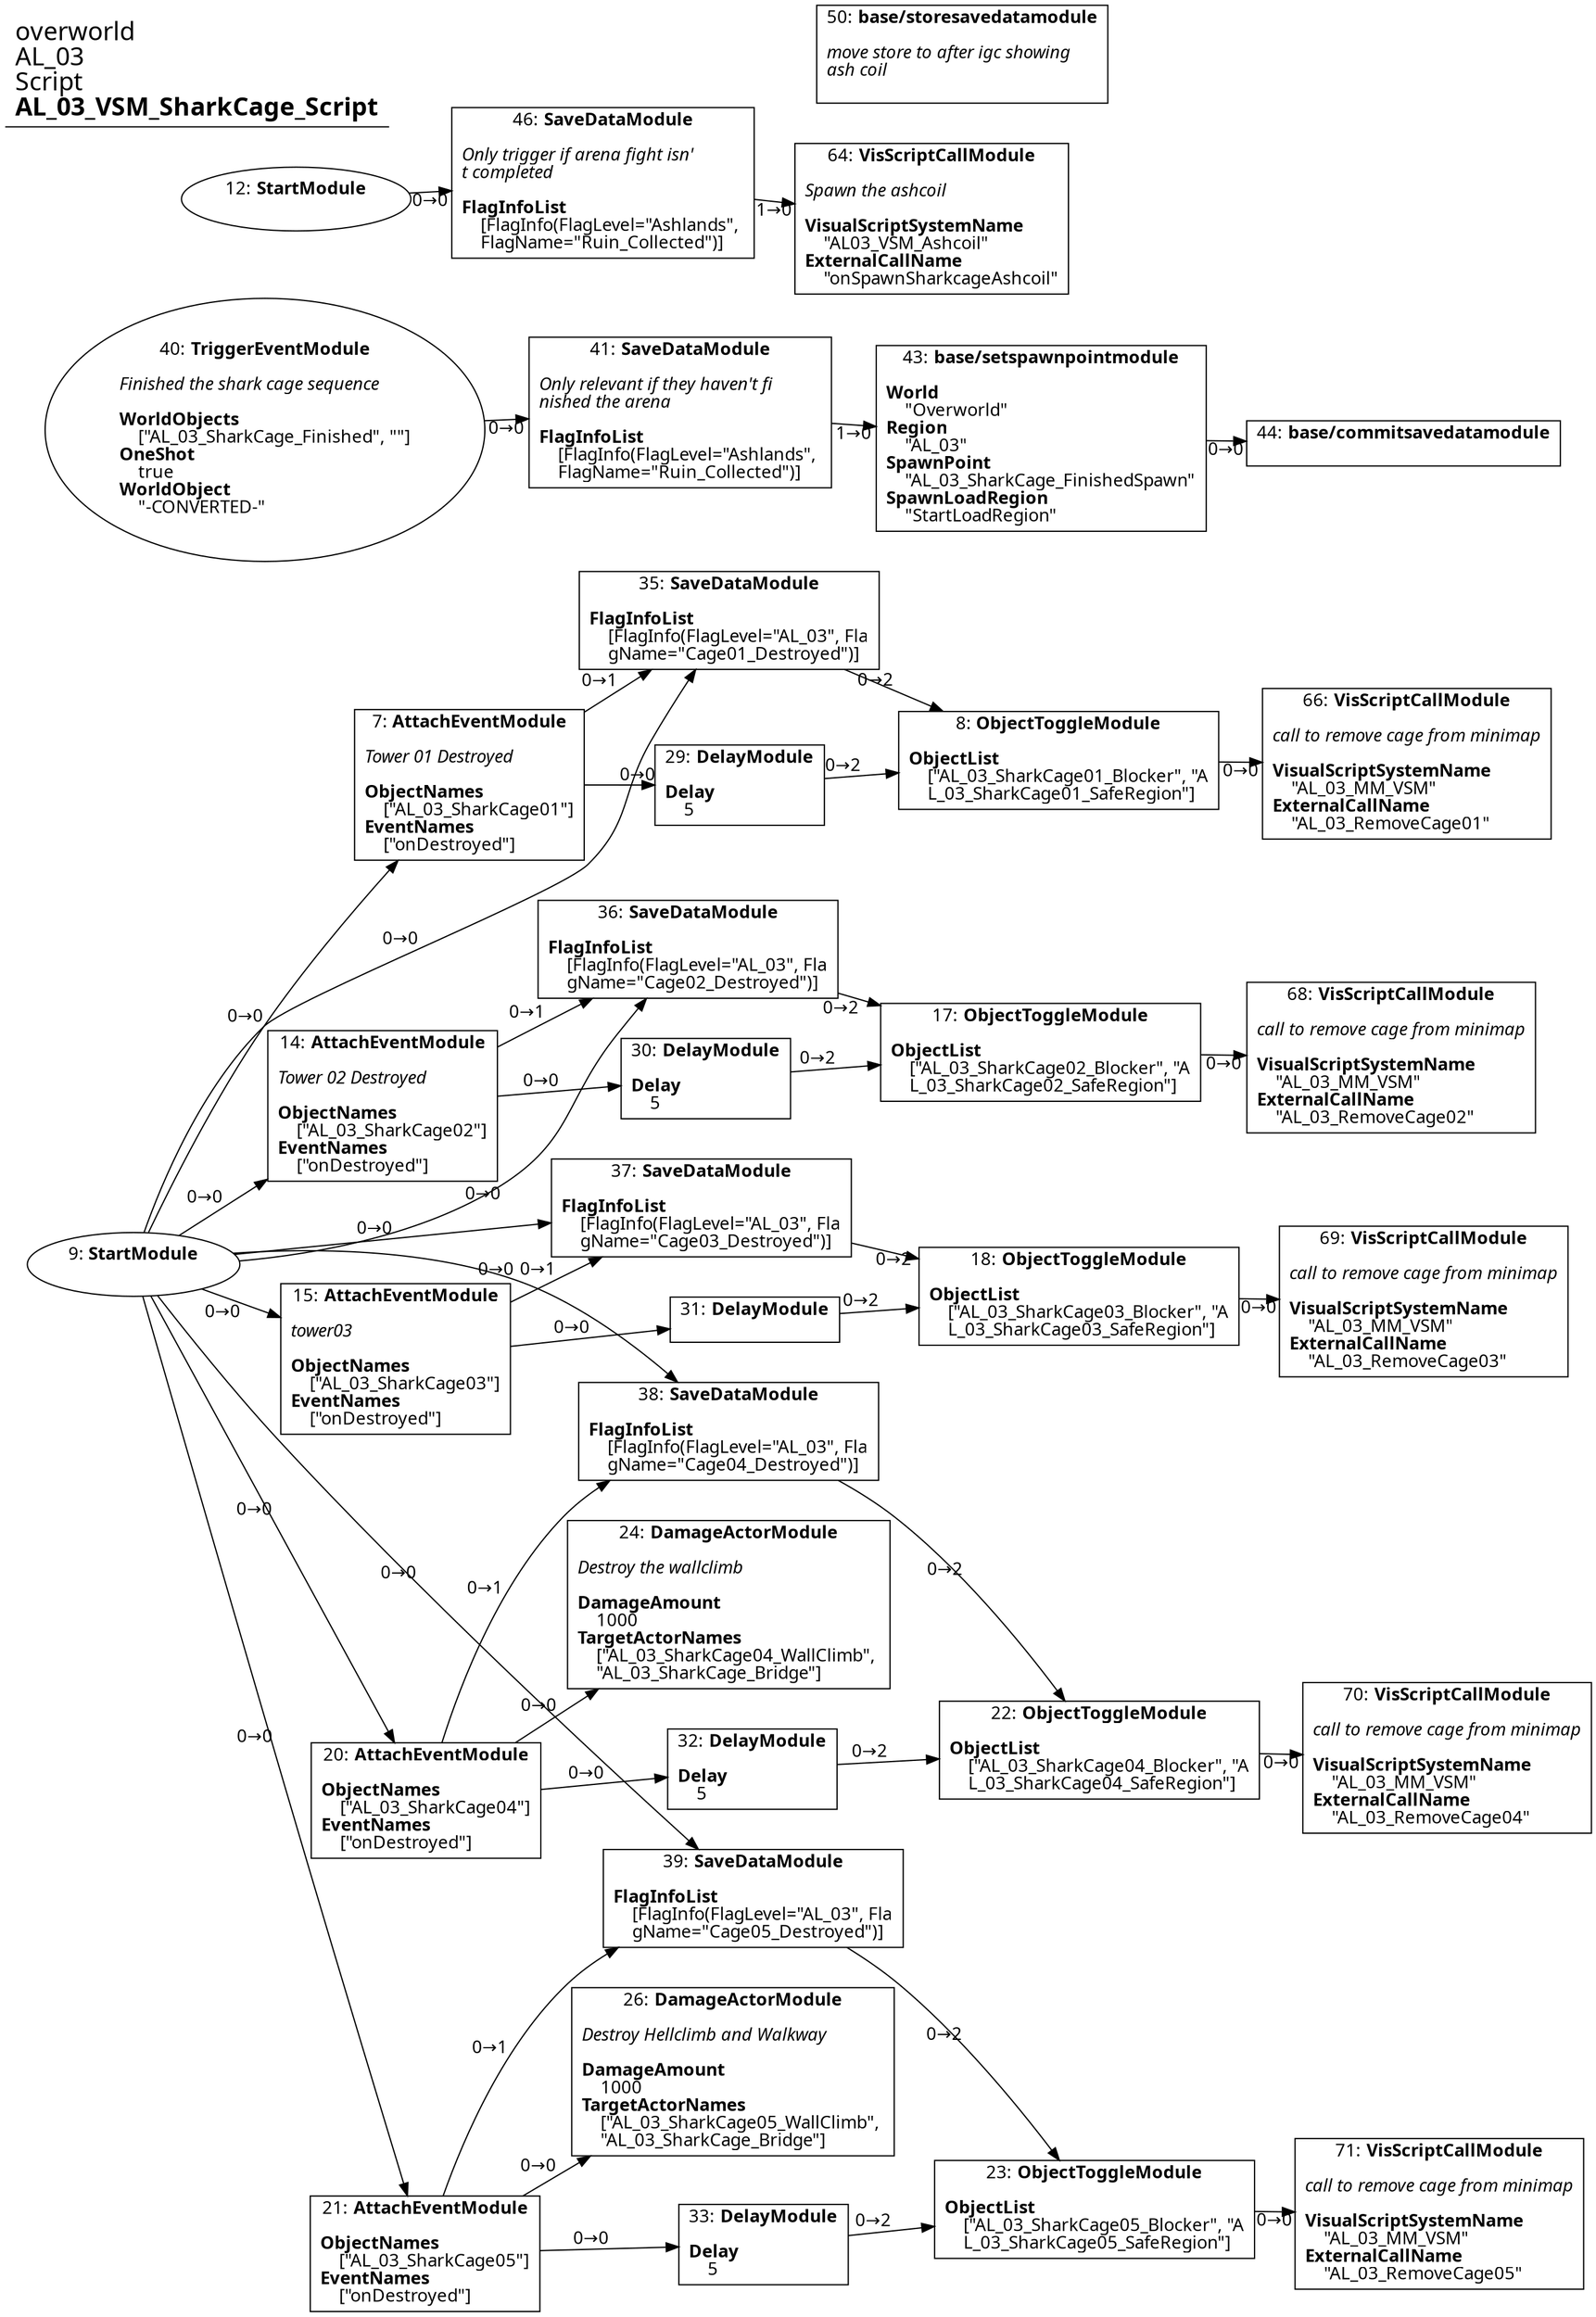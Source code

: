 digraph {
    layout = fdp;
    overlap = prism;
    sep = "+16";
    splines = spline;

    node [ shape = box ];

    graph [ fontname = "Segoe UI" ];
    node [ fontname = "Segoe UI" ];
    edge [ fontname = "Segoe UI" ];

    7 [ label = <7: <b>AttachEventModule</b><br/><br/><i>Tower 01 Destroyed<br align="left"/></i><br align="left"/><b>ObjectNames</b><br align="left"/>    [&quot;AL_03_SharkCage01&quot;]<br align="left"/><b>EventNames</b><br align="left"/>    [&quot;onDestroyed&quot;]<br align="left"/>> ];
    7 [ pos = "-0.08400001,-0.46400002!" ];
    7 -> 29 [ label = "0→0" ];
    7 -> 35 [ label = "0→1" ];

    8 [ label = <8: <b>ObjectToggleModule</b><br/><br/><b>ObjectList</b><br align="left"/>    [&quot;AL_03_SharkCage01_Blocker&quot;, &quot;A<br align="left"/>    L_03_SharkCage01_SafeRegion&quot;]<br align="left"/>> ];
    8 [ pos = "0.45800003,-0.418!" ];
    8 -> 66 [ label = "0→0" ];

    9 [ label = <9: <b>StartModule</b><br/><br/>> ];
    9 [ shape = oval ]
    9 [ pos = "-0.388,-1.1190001!" ];
    9 -> 7 [ label = "0→0" ];
    9 -> 14 [ label = "0→0" ];
    9 -> 15 [ label = "0→0" ];
    9 -> 20 [ label = "0→0" ];
    9 -> 21 [ label = "0→0" ];
    9 -> 35 [ label = "0→0" ];
    9 -> 36 [ label = "0→0" ];
    9 -> 37 [ label = "0→0" ];
    9 -> 38 [ label = "0→0" ];
    9 -> 39 [ label = "0→0" ];

    12 [ label = <12: <b>StartModule</b><br/><br/>> ];
    12 [ shape = oval ]
    12 [ pos = "-0.29000002,0.42900002!" ];
    12 -> 46 [ label = "0→0" ];

    14 [ label = <14: <b>AttachEventModule</b><br/><br/><i>Tower 02 Destroyed<br align="left"/></i><br align="left"/><b>ObjectNames</b><br align="left"/>    [&quot;AL_03_SharkCage02&quot;]<br align="left"/><b>EventNames</b><br align="left"/>    [&quot;onDestroyed&quot;]<br align="left"/>> ];
    14 [ pos = "-0.083000004,-0.83900005!" ];
    14 -> 30 [ label = "0→0" ];
    14 -> 36 [ label = "0→1" ];

    15 [ label = <15: <b>AttachEventModule</b><br/><br/><i>tower03<br align="left"/></i><br align="left"/><b>ObjectNames</b><br align="left"/>    [&quot;AL_03_SharkCage03&quot;]<br align="left"/><b>EventNames</b><br align="left"/>    [&quot;onDestroyed&quot;]<br align="left"/>> ];
    15 [ pos = "-0.064,-1.241!" ];
    15 -> 31 [ label = "0→0" ];
    15 -> 37 [ label = "0→1" ];

    17 [ label = <17: <b>ObjectToggleModule</b><br/><br/><b>ObjectList</b><br align="left"/>    [&quot;AL_03_SharkCage02_Blocker&quot;, &quot;A<br align="left"/>    L_03_SharkCage02_SafeRegion&quot;]<br align="left"/>> ];
    17 [ pos = "0.47800002,-0.79!" ];
    17 -> 68 [ label = "0→0" ];

    18 [ label = <18: <b>ObjectToggleModule</b><br/><br/><b>ObjectList</b><br align="left"/>    [&quot;AL_03_SharkCage03_Blocker&quot;, &quot;A<br align="left"/>    L_03_SharkCage03_SafeRegion&quot;]<br align="left"/>> ];
    18 [ pos = "0.47800002,-1.195!" ];
    18 -> 69 [ label = "0→0" ];

    20 [ label = <20: <b>AttachEventModule</b><br/><br/><b>ObjectNames</b><br align="left"/>    [&quot;AL_03_SharkCage04&quot;]<br align="left"/><b>EventNames</b><br align="left"/>    [&quot;onDestroyed&quot;]<br align="left"/>> ];
    20 [ pos = "-0.074,-1.7780001!" ];
    20 -> 24 [ label = "0→0" ];
    20 -> 32 [ label = "0→0" ];
    20 -> 38 [ label = "0→1" ];

    21 [ label = <21: <b>AttachEventModule</b><br/><br/><b>ObjectNames</b><br align="left"/>    [&quot;AL_03_SharkCage05&quot;]<br align="left"/><b>EventNames</b><br align="left"/>    [&quot;onDestroyed&quot;]<br align="left"/>> ];
    21 [ pos = "-0.049000002,-2.3390002!" ];
    21 -> 26 [ label = "0→0" ];
    21 -> 33 [ label = "0→0" ];
    21 -> 39 [ label = "0→1" ];

    22 [ label = <22: <b>ObjectToggleModule</b><br/><br/><b>ObjectList</b><br align="left"/>    [&quot;AL_03_SharkCage04_Blocker&quot;, &quot;A<br align="left"/>    L_03_SharkCage04_SafeRegion&quot;]<br align="left"/>> ];
    22 [ pos = "0.46400002,-1.7320001!" ];
    22 -> 70 [ label = "0→0" ];

    23 [ label = <23: <b>ObjectToggleModule</b><br/><br/><b>ObjectList</b><br align="left"/>    [&quot;AL_03_SharkCage05_Blocker&quot;, &quot;A<br align="left"/>    L_03_SharkCage05_SafeRegion&quot;]<br align="left"/>> ];
    23 [ pos = "0.48600003,-2.2930002!" ];
    23 -> 71 [ label = "0→0" ];

    24 [ label = <24: <b>DamageActorModule</b><br/><br/><i>Destroy the wallclimb<br align="left"/></i><br align="left"/><b>DamageAmount</b><br align="left"/>    1000<br align="left"/><b>TargetActorNames</b><br align="left"/>    [&quot;AL_03_SharkCage04_WallClimb&quot;, <br align="left"/>    &quot;AL_03_SharkCage_Bridge&quot;]<br align="left"/>> ];
    24 [ pos = "0.208,-1.6370001!" ];

    26 [ label = <26: <b>DamageActorModule</b><br/><br/><i>Destroy Hellclimb and Walkway<br align="left"/></i><br align="left"/><b>DamageAmount</b><br align="left"/>    1000<br align="left"/><b>TargetActorNames</b><br align="left"/>    [&quot;AL_03_SharkCage05_WallClimb&quot;, <br align="left"/>    &quot;AL_03_SharkCage_Bridge&quot;]<br align="left"/>> ];
    26 [ pos = "0.22700001,-2.196!" ];

    29 [ label = <29: <b>DelayModule</b><br/><br/><b>Delay</b><br align="left"/>    5<br align="left"/>> ];
    29 [ pos = "0.179,-0.46400002!" ];
    29 -> 8 [ label = "0→2" ];

    30 [ label = <30: <b>DelayModule</b><br/><br/><b>Delay</b><br align="left"/>    5<br align="left"/>> ];
    30 [ pos = "0.193,-0.836!" ];
    30 -> 17 [ label = "0→2" ];

    31 [ label = <31: <b>DelayModule</b><br/><br/>> ];
    31 [ pos = "0.21400002,-1.241!" ];
    31 -> 18 [ label = "0→2" ];

    32 [ label = <32: <b>DelayModule</b><br/><br/><b>Delay</b><br align="left"/>    5<br align="left"/>> ];
    32 [ pos = "0.23,-1.7780001!" ];
    32 -> 22 [ label = "0→2" ];

    33 [ label = <33: <b>DelayModule</b><br/><br/><b>Delay</b><br align="left"/>    5<br align="left"/>> ];
    33 [ pos = "0.24800001,-2.3390002!" ];
    33 -> 23 [ label = "0→2" ];

    35 [ label = <35: <b>SaveDataModule</b><br/><br/><b>FlagInfoList</b><br align="left"/>    [FlagInfo(FlagLevel=&quot;AL_03&quot;, Fla<br align="left"/>    gName=&quot;Cage01_Destroyed&quot;)]<br align="left"/>> ];
    35 [ pos = "0.187,-0.29700002!" ];
    35 -> 8 [ label = "0→2" ];

    36 [ label = <36: <b>SaveDataModule</b><br/><br/><b>FlagInfoList</b><br align="left"/>    [FlagInfo(FlagLevel=&quot;AL_03&quot;, Fla<br align="left"/>    gName=&quot;Cage02_Destroyed&quot;)]<br align="left"/>> ];
    36 [ pos = "0.16700001,-0.693!" ];
    36 -> 17 [ label = "0→2" ];

    37 [ label = <37: <b>SaveDataModule</b><br/><br/><b>FlagInfoList</b><br align="left"/>    [FlagInfo(FlagLevel=&quot;AL_03&quot;, Fla<br align="left"/>    gName=&quot;Cage03_Destroyed&quot;)]<br align="left"/>> ];
    37 [ pos = "0.186,-1.1!" ];
    37 -> 18 [ label = "0→2" ];

    38 [ label = <38: <b>SaveDataModule</b><br/><br/><b>FlagInfoList</b><br align="left"/>    [FlagInfo(FlagLevel=&quot;AL_03&quot;, Fla<br align="left"/>    gName=&quot;Cage04_Destroyed&quot;)]<br align="left"/>> ];
    38 [ pos = "0.202,-1.4820001!" ];
    38 -> 22 [ label = "0→2" ];

    39 [ label = <39: <b>SaveDataModule</b><br/><br/><b>FlagInfoList</b><br align="left"/>    [FlagInfo(FlagLevel=&quot;AL_03&quot;, Fla<br align="left"/>    gName=&quot;Cage05_Destroyed&quot;)]<br align="left"/>> ];
    39 [ pos = "0.22800002,-2.029!" ];
    39 -> 23 [ label = "0→2" ];

    40 [ label = <40: <b>TriggerEventModule</b><br/><br/><i>Finished the shark cage sequence<br align="left"/></i><br align="left"/><b>WorldObjects</b><br align="left"/>    [&quot;AL_03_SharkCage_Finished&quot;, &quot;&quot;]<br align="left"/><b>OneShot</b><br align="left"/>    true<br align="left"/><b>WorldObject</b><br align="left"/>    &quot;-CONVERTED-&quot;<br align="left"/>> ];
    40 [ shape = oval ]
    40 [ pos = "-0.261,0.15300001!" ];
    40 -> 41 [ label = "0→0" ];

    41 [ label = <41: <b>SaveDataModule</b><br/><br/><i>Only relevant if they haven't fi<br align="left"/>nished the arena<br align="left"/></i><br align="left"/><b>FlagInfoList</b><br align="left"/>    [FlagInfo(FlagLevel=&quot;Ashlands&quot;, <br align="left"/>    FlagName=&quot;Ruin_Collected&quot;)]<br align="left"/>> ];
    41 [ pos = "0.078,0.15300001!" ];
    41 -> 43 [ label = "1→0" ];

    43 [ label = <43: <b>base/setspawnpointmodule</b><br/><br/><b>World</b><br align="left"/>    &quot;Overworld&quot;<br align="left"/><b>Region</b><br align="left"/>    &quot;AL_03&quot;<br align="left"/><b>SpawnPoint</b><br align="left"/>    &quot;AL_03_SharkCage_FinishedSpawn&quot;<br align="left"/><b>SpawnLoadRegion</b><br align="left"/>    &quot;StartLoadRegion&quot;<br align="left"/>> ];
    43 [ pos = "0.35000002,0.13000001!" ];
    43 -> 44 [ label = "0→0" ];

    44 [ label = <44: <b>base/commitsavedatamodule</b><br/><br/>> ];
    44 [ pos = "0.60400003,0.13000001!" ];

    46 [ label = <46: <b>SaveDataModule</b><br/><br/><i>Only trigger if arena fight isn'<br align="left"/>t completed<br align="left"/></i><br align="left"/><b>FlagInfoList</b><br align="left"/>    [FlagInfo(FlagLevel=&quot;Ashlands&quot;, <br align="left"/>    FlagName=&quot;Ruin_Collected&quot;)]<br align="left"/>> ];
    46 [ pos = "0.066,0.42800003!" ];
    46 -> 64 [ label = "1→0" ];

    50 [ label = <50: <b>base/storesavedatamodule</b><br/><br/><i>move store to after igc showing <br align="left"/>ash coil<br align="left"/></i><br align="left"/>> ];
    50 [ pos = "0.37600002,0.55200005!" ];

    64 [ label = <64: <b>VisScriptCallModule</b><br/><br/><i>Spawn the ashcoil<br align="left"/></i><br align="left"/><b>VisualScriptSystemName</b><br align="left"/>    &quot;AL03_VSM_Ashcoil&quot;<br align="left"/><b>ExternalCallName</b><br align="left"/>    &quot;onSpawnSharkcageAshcoil&quot;<br align="left"/>> ];
    64 [ pos = "0.34500003,0.40500003!" ];

    66 [ label = <66: <b>VisScriptCallModule</b><br/><br/><i>call to remove cage from minimap<br align="left"/></i><br align="left"/><b>VisualScriptSystemName</b><br align="left"/>    &quot;AL_03_MM_VSM&quot;<br align="left"/><b>ExternalCallName</b><br align="left"/>    &quot;AL_03_RemoveCage01&quot;<br align="left"/>> ];
    66 [ pos = "0.721,-0.418!" ];

    68 [ label = <68: <b>VisScriptCallModule</b><br/><br/><i>call to remove cage from minimap<br align="left"/></i><br align="left"/><b>VisualScriptSystemName</b><br align="left"/>    &quot;AL_03_MM_VSM&quot;<br align="left"/><b>ExternalCallName</b><br align="left"/>    &quot;AL_03_RemoveCage02&quot;<br align="left"/>> ];
    68 [ pos = "0.73700005,-0.79!" ];

    69 [ label = <69: <b>VisScriptCallModule</b><br/><br/><i>call to remove cage from minimap<br align="left"/></i><br align="left"/><b>VisualScriptSystemName</b><br align="left"/>    &quot;AL_03_MM_VSM&quot;<br align="left"/><b>ExternalCallName</b><br align="left"/>    &quot;AL_03_RemoveCage03&quot;<br align="left"/>> ];
    69 [ pos = "0.73600006,-1.195!" ];

    70 [ label = <70: <b>VisScriptCallModule</b><br/><br/><i>call to remove cage from minimap<br align="left"/></i><br align="left"/><b>VisualScriptSystemName</b><br align="left"/>    &quot;AL_03_MM_VSM&quot;<br align="left"/><b>ExternalCallName</b><br align="left"/>    &quot;AL_03_RemoveCage04&quot;<br align="left"/>> ];
    70 [ pos = "0.73800004,-1.7320001!" ];

    71 [ label = <71: <b>VisScriptCallModule</b><br/><br/><i>call to remove cage from minimap<br align="left"/></i><br align="left"/><b>VisualScriptSystemName</b><br align="left"/>    &quot;AL_03_MM_VSM&quot;<br align="left"/><b>ExternalCallName</b><br align="left"/>    &quot;AL_03_RemoveCage05&quot;<br align="left"/>> ];
    71 [ pos = "0.75000006,-2.2930002!" ];

    title [ pos = "-0.38900003,0.55300003!" ];
    title [ shape = underline ];
    title [ label = <<font point-size="20">overworld<br align="left"/>AL_03<br align="left"/>Script<br align="left"/><b>AL_03_VSM_SharkCage_Script</b><br align="left"/></font>> ];
}
